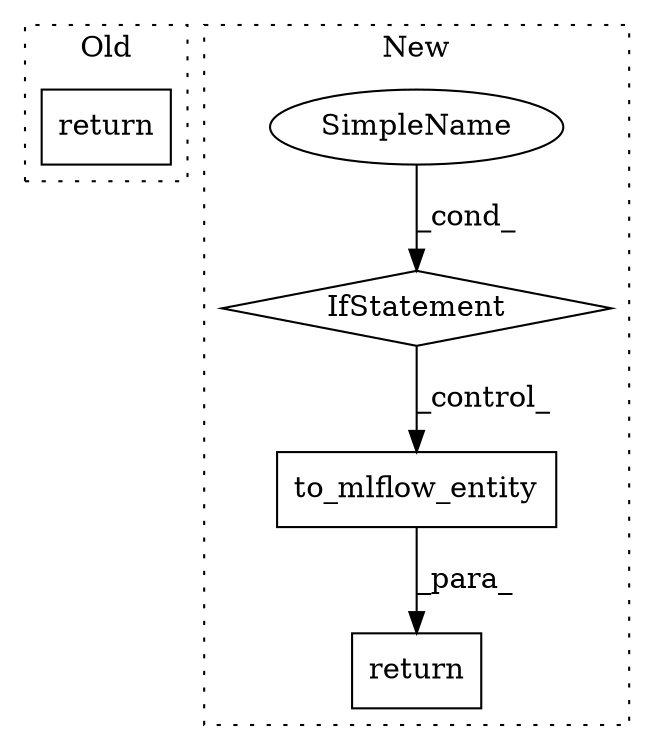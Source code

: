 digraph G {
subgraph cluster0 {
1 [label="return" a="41" s="1425" l="7" shape="box"];
label = "Old";
style="dotted";
}
subgraph cluster1 {
2 [label="to_mlflow_entity" a="32" s="1827" l="18" shape="box"];
3 [label="return" a="41" s="1720" l="7" shape="box"];
4 [label="IfStatement" a="25" s="1903" l="42" shape="diamond"];
5 [label="SimpleName" a="42" s="1940" l="5" shape="ellipse"];
label = "New";
style="dotted";
}
2 -> 3 [label="_para_"];
4 -> 2 [label="_control_"];
5 -> 4 [label="_cond_"];
}